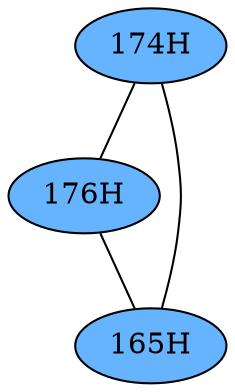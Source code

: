 // The Round Table
graph {
	"174H" [fillcolor="#66B3FF" style=radial]
	"176H" [fillcolor="#66B3FF" style=radial]
	"174H" -- "176H" [penwidth=1]
	"174H" [fillcolor="#66B3FF" style=radial]
	"165H" [fillcolor="#66B3FF" style=radial]
	"174H" -- "165H" [penwidth=1]
	"176H" [fillcolor="#66B3FF" style=radial]
	"165H" [fillcolor="#66B3FF" style=radial]
	"176H" -- "165H" [penwidth=1]
}
